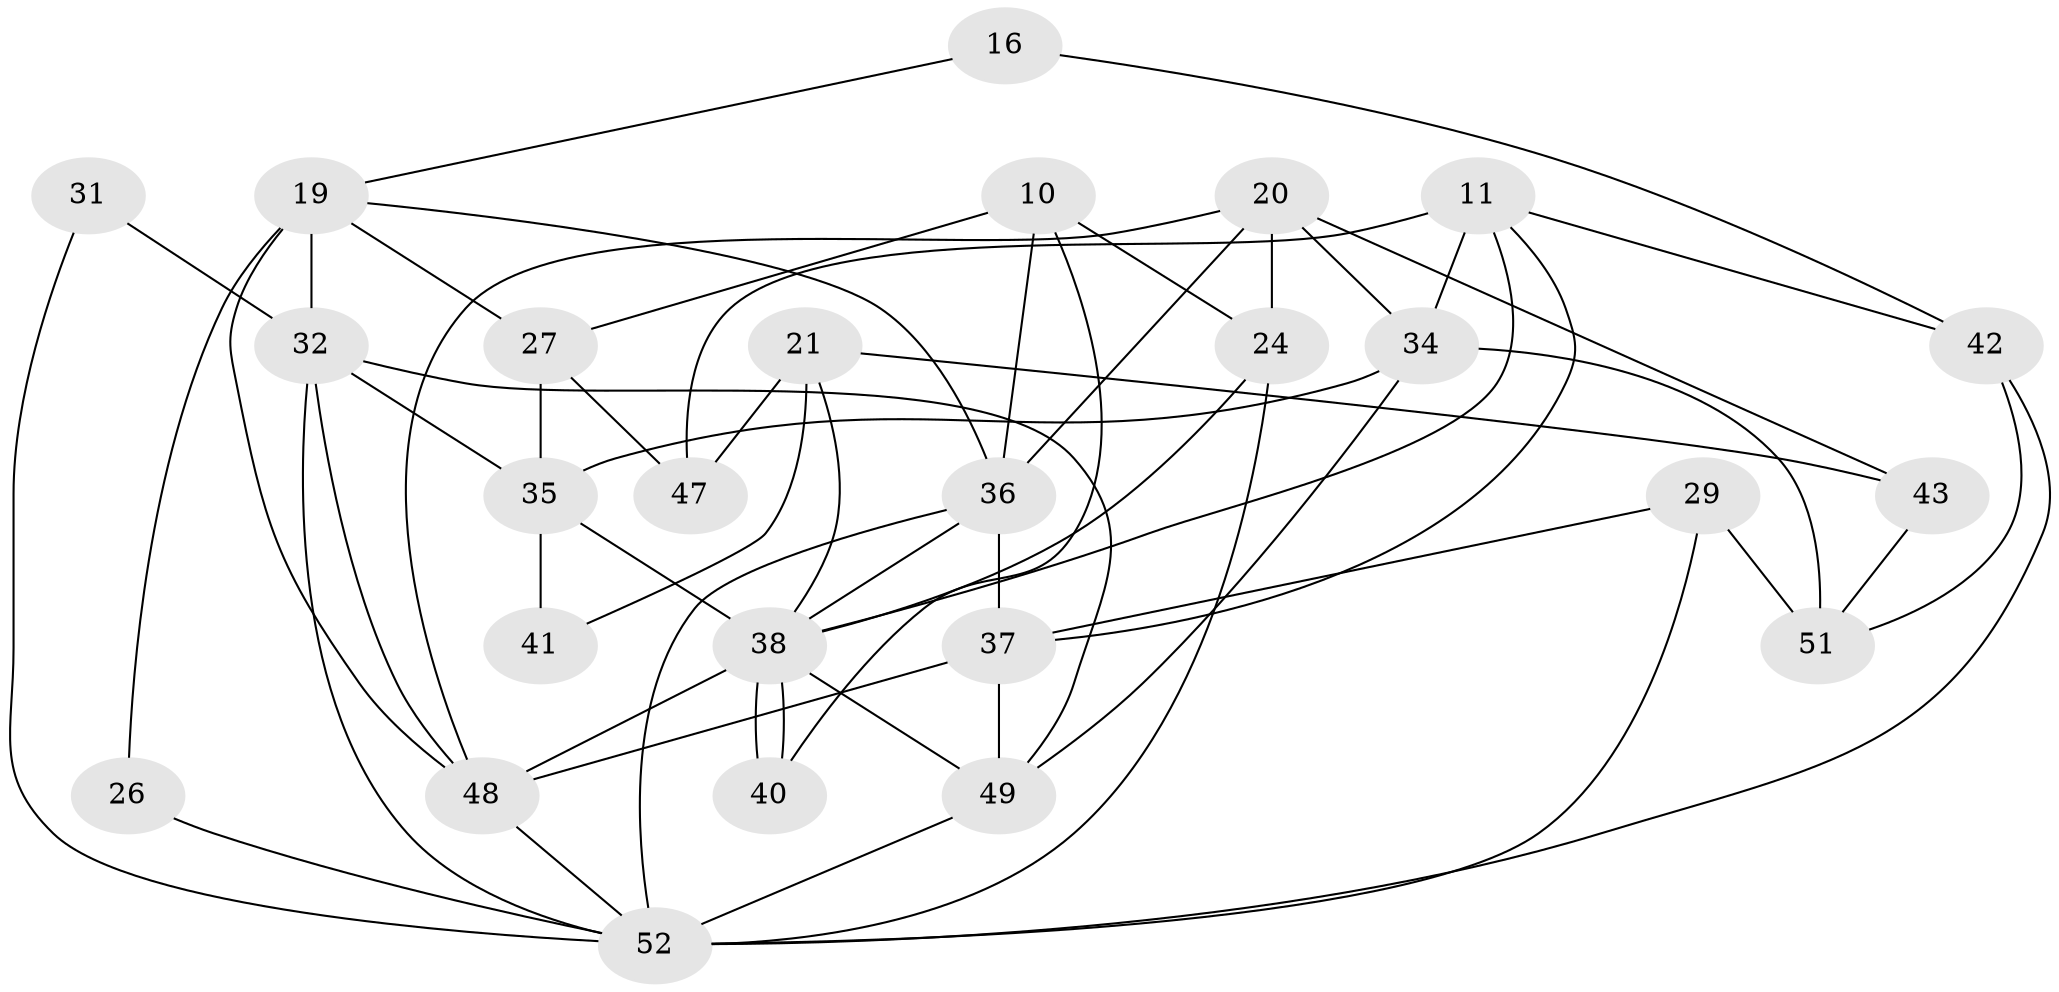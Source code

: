 // original degree distribution, {3: 0.3269230769230769, 5: 0.11538461538461539, 4: 0.23076923076923078, 2: 0.1346153846153846, 6: 0.11538461538461539, 7: 0.057692307692307696, 8: 0.019230769230769232}
// Generated by graph-tools (version 1.1) at 2025/50/03/09/25 04:50:22]
// undirected, 26 vertices, 58 edges
graph export_dot {
graph [start="1"]
  node [color=gray90,style=filled];
  10;
  11;
  16;
  19 [super="+7+14+15"];
  20;
  21;
  24;
  26 [super="+18"];
  27 [super="+25"];
  29;
  31;
  32 [super="+22"];
  34 [super="+12"];
  35 [super="+33"];
  36 [super="+28"];
  37 [super="+8+4"];
  38 [super="+5+6+30+2"];
  40;
  41;
  42;
  43;
  47 [super="+45"];
  48 [super="+23+17+13"];
  49 [super="+44"];
  51 [super="+50"];
  52 [super="+9+46"];
  10 -- 24;
  10 -- 40;
  10 -- 27;
  10 -- 36;
  11 -- 42;
  11 -- 37;
  11 -- 47 [weight=2];
  11 -- 38;
  11 -- 34;
  16 -- 42;
  16 -- 19;
  19 -- 36 [weight=2];
  19 -- 27;
  19 -- 32 [weight=3];
  19 -- 26;
  19 -- 48 [weight=3];
  20 -- 24;
  20 -- 43;
  20 -- 36;
  20 -- 48;
  20 -- 34;
  21 -- 41;
  21 -- 43;
  21 -- 47;
  21 -- 38;
  24 -- 52;
  24 -- 38;
  26 -- 52 [weight=2];
  27 -- 35 [weight=2];
  27 -- 47;
  29 -- 52;
  29 -- 37;
  29 -- 51;
  31 -- 32;
  31 -- 52;
  32 -- 49 [weight=2];
  32 -- 35 [weight=2];
  32 -- 52;
  32 -- 48;
  34 -- 35;
  34 -- 49;
  34 -- 51 [weight=2];
  35 -- 41;
  35 -- 38 [weight=2];
  36 -- 52 [weight=3];
  36 -- 37;
  36 -- 38;
  37 -- 49;
  37 -- 48;
  38 -- 40;
  38 -- 40;
  38 -- 48 [weight=2];
  38 -- 49;
  42 -- 52;
  42 -- 51;
  43 -- 51;
  48 -- 52 [weight=2];
  49 -- 52 [weight=2];
}

